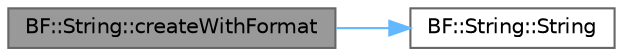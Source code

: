 digraph "BF::String::createWithFormat"
{
 // LATEX_PDF_SIZE
  bgcolor="transparent";
  edge [fontname=Helvetica,fontsize=10,labelfontname=Helvetica,labelfontsize=10];
  node [fontname=Helvetica,fontsize=10,shape=box,height=0.2,width=0.4];
  rankdir="LR";
  Node1 [id="Node000001",label="BF::String::createWithFormat",height=0.2,width=0.4,color="gray40", fillcolor="grey60", style="filled", fontcolor="black",tooltip=" "];
  Node1 -> Node2 [id="edge1_Node000001_Node000002",color="steelblue1",style="solid",tooltip=" "];
  Node2 [id="Node000002",label="BF::String::String",height=0.2,width=0.4,color="grey40", fillcolor="white", style="filled",URL="$d6/d75/classBF_1_1String.html#a8a7ef356e05eb9b1ea1ab518baee3095",tooltip=" "];
}

